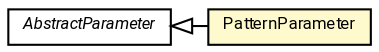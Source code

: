 #!/usr/local/bin/dot
#
# Class diagram 
# Generated by UMLGraph version R5_7_2-60-g0e99a6 (http://www.spinellis.gr/umlgraph/)
#

digraph G {
	graph [fontnames="svg"]
	edge [fontname="Roboto",fontsize=7,labelfontname="Roboto",labelfontsize=7,color="black"];
	node [fontname="Roboto",fontcolor="black",fontsize=8,shape=plaintext,margin=0,width=0,height=0];
	nodesep=0.15;
	ranksep=0.25;
	rankdir=LR;
	// de.lmu.ifi.dbs.elki.utilities.optionhandling.parameters.AbstractParameter<THIS extends de.lmu.ifi.dbs.elki.utilities.optionhandling.parameters.AbstractParameter<THIS, T>, T>
	c8138387 [label=<<table title="de.lmu.ifi.dbs.elki.utilities.optionhandling.parameters.AbstractParameter" border="0" cellborder="1" cellspacing="0" cellpadding="2" href="AbstractParameter.html" target="_parent">
		<tr><td><table border="0" cellspacing="0" cellpadding="1">
		<tr><td align="center" balign="center"> <font face="Roboto"><i>AbstractParameter</i></font> </td></tr>
		</table></td></tr>
		</table>>, URL="AbstractParameter.html"];
	// de.lmu.ifi.dbs.elki.utilities.optionhandling.parameters.PatternParameter
	c8138403 [label=<<table title="de.lmu.ifi.dbs.elki.utilities.optionhandling.parameters.PatternParameter" border="0" cellborder="1" cellspacing="0" cellpadding="2" bgcolor="lemonChiffon" href="PatternParameter.html" target="_parent">
		<tr><td><table border="0" cellspacing="0" cellpadding="1">
		<tr><td align="center" balign="center"> <font face="Roboto">PatternParameter</font> </td></tr>
		</table></td></tr>
		</table>>, URL="PatternParameter.html"];
	// de.lmu.ifi.dbs.elki.utilities.optionhandling.parameters.PatternParameter extends de.lmu.ifi.dbs.elki.utilities.optionhandling.parameters.AbstractParameter<THIS extends de.lmu.ifi.dbs.elki.utilities.optionhandling.parameters.AbstractParameter<THIS, T>, T>
	c8138387 -> c8138403 [arrowtail=empty,dir=back,weight=10];
}

